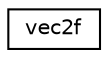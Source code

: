 digraph G
{
  edge [fontname="Helvetica",fontsize="10",labelfontname="Helvetica",labelfontsize="10"];
  node [fontname="Helvetica",fontsize="10",shape=record];
  rankdir=LR;
  Node1 [label="vec2f",height=0.2,width=0.4,color="black", fillcolor="white", style="filled",URL="$d3/d68/structvec2f.html"];
}
